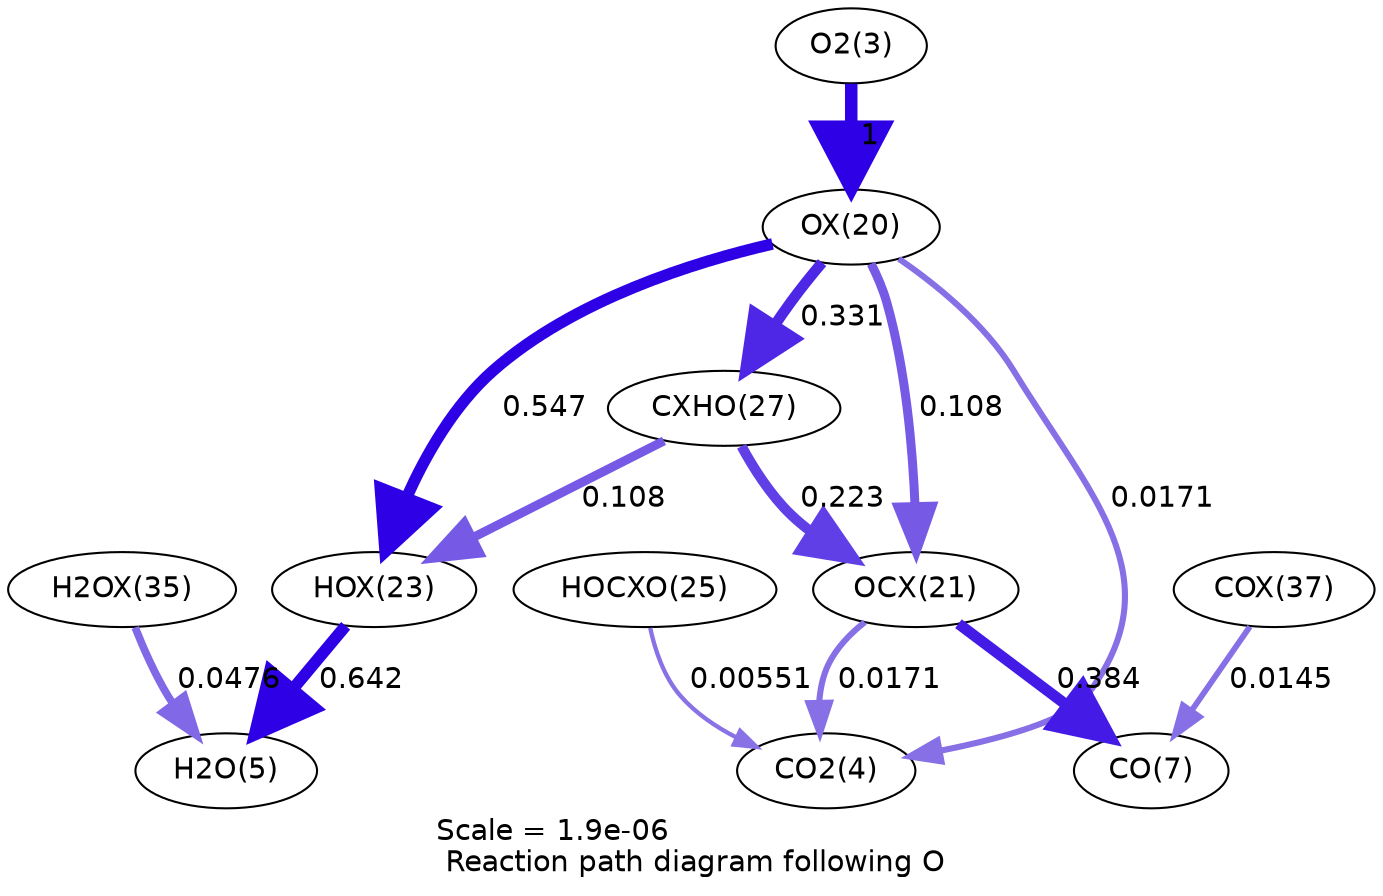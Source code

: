 digraph reaction_paths {
center=1;
s5 -> s23[fontname="Helvetica", penwidth=6, arrowsize=3, color="0.7, 1.5, 0.9"
, label=" 1"];
s23 -> s26[fontname="Helvetica", penwidth=5.54, arrowsize=2.77, color="0.7, 1.05, 0.9"
, label=" 0.547"];
s23 -> s29[fontname="Helvetica", penwidth=5.17, arrowsize=2.58, color="0.7, 0.831, 0.9"
, label=" 0.331"];
s23 -> s24[fontname="Helvetica", penwidth=4.32, arrowsize=2.16, color="0.7, 0.608, 0.9"
, label=" 0.108"];
s23 -> s6[fontname="Helvetica", penwidth=2.93, arrowsize=1.46, color="0.7, 0.517, 0.9"
, label=" 0.0171"];
s26 -> s7[fontname="Helvetica", penwidth=5.67, arrowsize=2.83, color="0.7, 1.14, 0.9"
, label=" 0.642"];
s29 -> s26[fontname="Helvetica", penwidth=4.32, arrowsize=2.16, color="0.7, 0.608, 0.9"
, label=" 0.108"];
s32 -> s7[fontname="Helvetica", penwidth=3.7, arrowsize=1.85, color="0.7, 0.548, 0.9"
, label=" 0.0476"];
s29 -> s24[fontname="Helvetica", penwidth=4.87, arrowsize=2.43, color="0.7, 0.723, 0.9"
, label=" 0.223"];
s24 -> s9[fontname="Helvetica", penwidth=5.28, arrowsize=2.64, color="0.7, 0.884, 0.9"
, label=" 0.384"];
s34 -> s9[fontname="Helvetica", penwidth=2.8, arrowsize=1.4, color="0.7, 0.515, 0.9"
, label=" 0.0145"];
s24 -> s6[fontname="Helvetica", penwidth=2.93, arrowsize=1.46, color="0.7, 0.517, 0.9"
, label=" 0.0171"];
s27 -> s6[fontname="Helvetica", penwidth=2.07, arrowsize=1.04, color="0.7, 0.506, 0.9"
, label=" 0.00551"];
s5 [ fontname="Helvetica", label="O2(3)"];
s6 [ fontname="Helvetica", label="CO2(4)"];
s7 [ fontname="Helvetica", label="H2O(5)"];
s9 [ fontname="Helvetica", label="CO(7)"];
s23 [ fontname="Helvetica", label="OX(20)"];
s24 [ fontname="Helvetica", label="OCX(21)"];
s26 [ fontname="Helvetica", label="HOX(23)"];
s27 [ fontname="Helvetica", label="HOCXO(25)"];
s29 [ fontname="Helvetica", label="CXHO(27)"];
s32 [ fontname="Helvetica", label="H2OX(35)"];
s34 [ fontname="Helvetica", label="COX(37)"];
 label = "Scale = 1.9e-06\l Reaction path diagram following O";
 fontname = "Helvetica";
}
